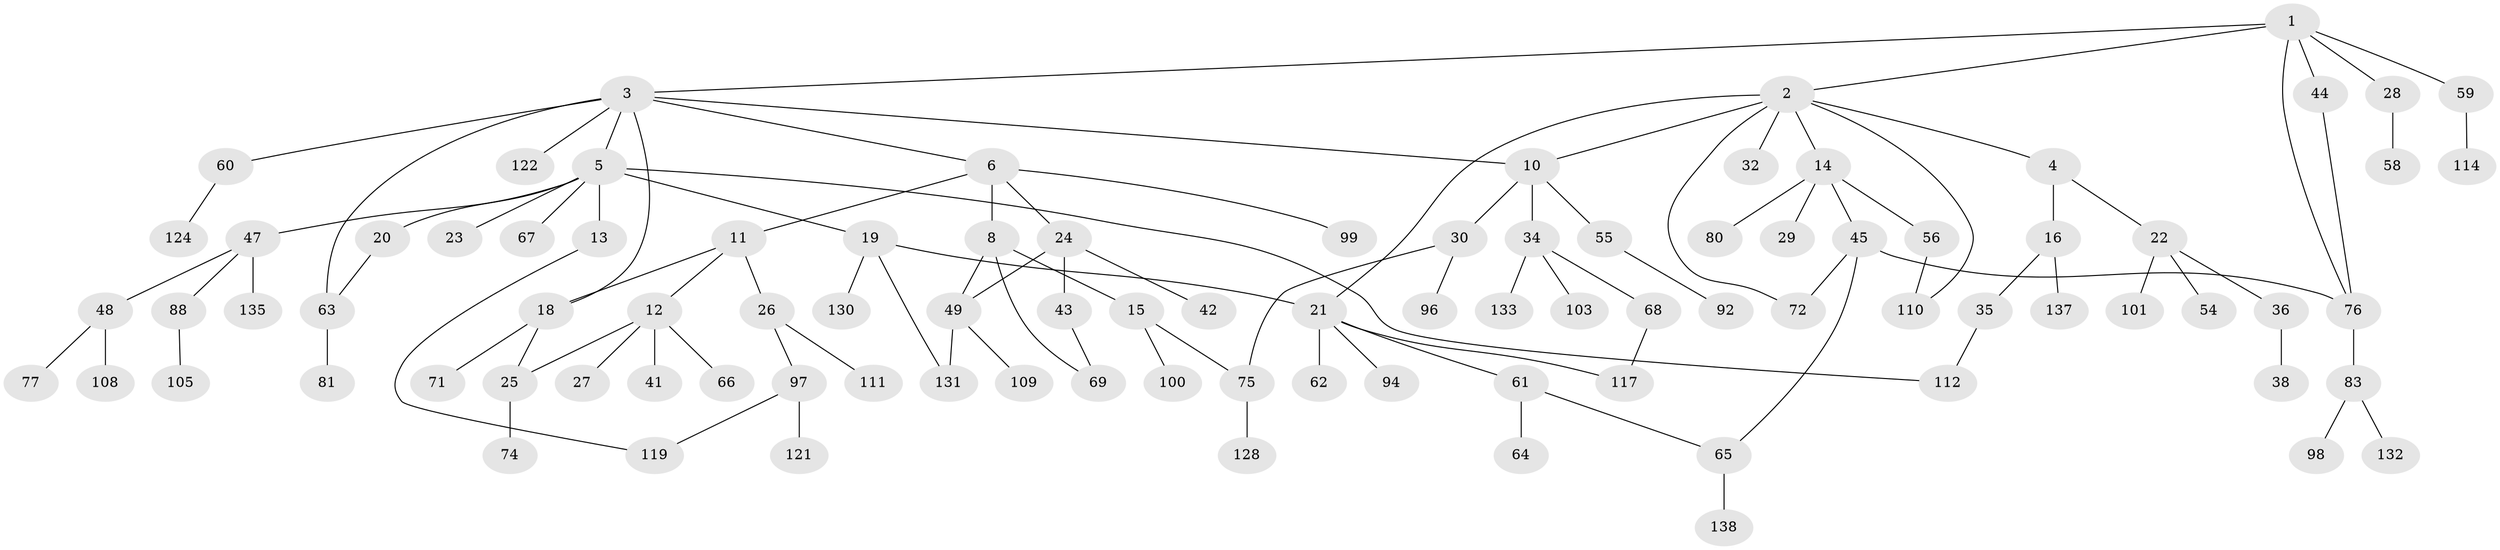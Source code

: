 // Generated by graph-tools (version 1.1) at 2025/51/02/27/25 19:51:39]
// undirected, 94 vertices, 110 edges
graph export_dot {
graph [start="1"]
  node [color=gray90,style=filled];
  1 [super="+127"];
  2 [super="+7"];
  3 [super="+82"];
  4;
  5 [super="+9"];
  6;
  8 [super="+50"];
  10 [super="+31"];
  11;
  12 [super="+17"];
  13;
  14;
  15 [super="+39"];
  16 [super="+33"];
  18 [super="+40"];
  19 [super="+57"];
  20;
  21 [super="+46"];
  22;
  23 [super="+85"];
  24 [super="+37"];
  25 [super="+73"];
  26 [super="+87"];
  27;
  28;
  29;
  30 [super="+78"];
  32;
  34 [super="+95"];
  35 [super="+90"];
  36;
  38 [super="+89"];
  41 [super="+118"];
  42;
  43 [super="+113"];
  44 [super="+51"];
  45 [super="+70"];
  47 [super="+53"];
  48 [super="+52"];
  49 [super="+102"];
  54;
  55;
  56 [super="+86"];
  58;
  59 [super="+107"];
  60 [super="+91"];
  61 [super="+123"];
  62 [super="+136"];
  63;
  64 [super="+79"];
  65 [super="+115"];
  66;
  67;
  68;
  69;
  71;
  72;
  74;
  75 [super="+106"];
  76 [super="+104"];
  77 [super="+120"];
  80;
  81 [super="+84"];
  83 [super="+93"];
  88;
  92 [super="+134"];
  94;
  96;
  97;
  98;
  99;
  100;
  101;
  103;
  105;
  108 [super="+116"];
  109;
  110;
  111;
  112;
  114;
  117 [super="+129"];
  119 [super="+125"];
  121;
  122 [super="+126"];
  124;
  128;
  130;
  131;
  132;
  133;
  135;
  137;
  138;
  1 -- 2;
  1 -- 3;
  1 -- 28;
  1 -- 44;
  1 -- 59;
  1 -- 76;
  2 -- 4;
  2 -- 14;
  2 -- 21;
  2 -- 32;
  2 -- 72;
  2 -- 110;
  2 -- 10;
  3 -- 5;
  3 -- 6;
  3 -- 60;
  3 -- 63;
  3 -- 122;
  3 -- 10;
  3 -- 18;
  4 -- 16;
  4 -- 22;
  5 -- 13;
  5 -- 23;
  5 -- 47;
  5 -- 112;
  5 -- 19;
  5 -- 67;
  5 -- 20;
  6 -- 8;
  6 -- 11;
  6 -- 24;
  6 -- 99;
  8 -- 15;
  8 -- 49;
  8 -- 69;
  10 -- 30;
  10 -- 55;
  10 -- 34;
  11 -- 12;
  11 -- 18;
  11 -- 26;
  12 -- 25;
  12 -- 27;
  12 -- 41;
  12 -- 66;
  13 -- 119;
  14 -- 29;
  14 -- 45;
  14 -- 56;
  14 -- 80;
  15 -- 75;
  15 -- 100;
  16 -- 35;
  16 -- 137;
  18 -- 71;
  18 -- 25;
  19 -- 130;
  19 -- 131;
  19 -- 21;
  20 -- 63;
  21 -- 62;
  21 -- 117;
  21 -- 61;
  21 -- 94;
  22 -- 36;
  22 -- 54;
  22 -- 101;
  24 -- 42;
  24 -- 43;
  24 -- 49;
  25 -- 74;
  26 -- 111;
  26 -- 97;
  28 -- 58;
  30 -- 96;
  30 -- 75;
  34 -- 68;
  34 -- 103;
  34 -- 133;
  35 -- 112;
  36 -- 38;
  43 -- 69;
  44 -- 76;
  45 -- 65;
  45 -- 76;
  45 -- 72;
  47 -- 48;
  47 -- 88;
  47 -- 135;
  48 -- 108 [weight=2];
  48 -- 77;
  49 -- 131;
  49 -- 109;
  55 -- 92;
  56 -- 110;
  59 -- 114;
  60 -- 124;
  61 -- 64;
  61 -- 65;
  63 -- 81;
  65 -- 138;
  68 -- 117;
  75 -- 128;
  76 -- 83;
  83 -- 98;
  83 -- 132;
  88 -- 105;
  97 -- 121;
  97 -- 119;
}
